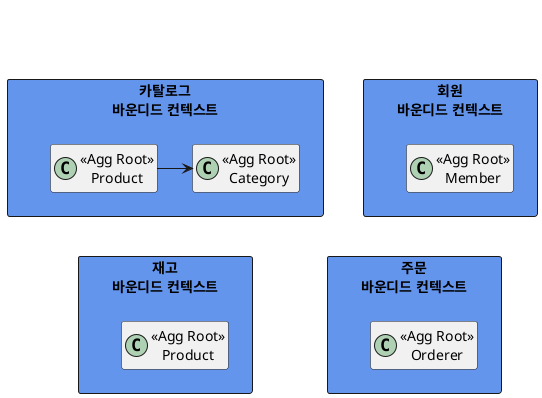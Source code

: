 @startuml

hide empty methods
hide empty attributes

rectangle "회원\n바운디드 컨텍스트" as a #CornflowerBlue {
    class "<<Agg Root>>\nMember"
}

rectangle "카탈로그\n바운디드 컨텍스트" as b #CornflowerBlue {
    class "<<Agg Root>>\nProduct" as e
    class "<<Agg Root>>\nCategory" as f
    e -right-> f
}

rectangle "주문\n바운디드 컨텍스트" as c #CornflowerBlue {
    class "<<Agg Root>>\nOrderer"
}

rectangle "재고\n바운디드 컨텍스트" as d #CornflowerBlue {
    class "<<Agg Root>>\nProduct"
}

a -[hidden]right- b
a -[hidden]down- c
c -[hidden]right- d
b -[hidden]down- d

@enduml